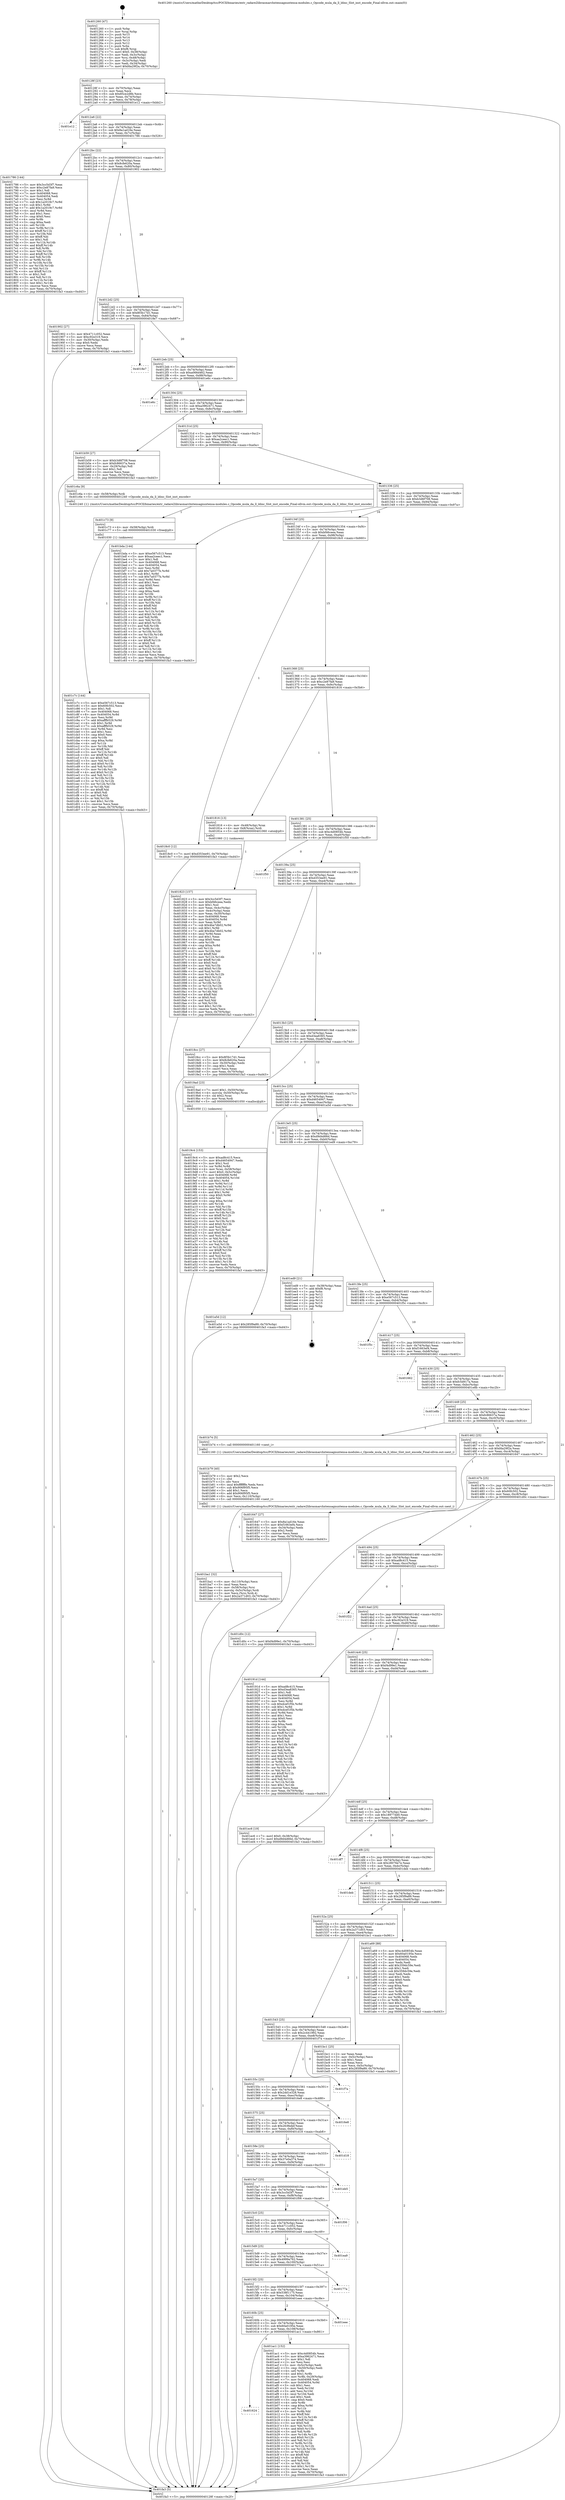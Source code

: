 digraph "0x401260" {
  label = "0x401260 (/mnt/c/Users/mathe/Desktop/tcc/POCII/binaries/extr_radare2librasmarchxtensagnuxtensa-modules.c_Opcode_mula_da_ll_ldinc_Slot_inst_encode_Final-ollvm.out::main(0))"
  labelloc = "t"
  node[shape=record]

  Entry [label="",width=0.3,height=0.3,shape=circle,fillcolor=black,style=filled]
  "0x40128f" [label="{
     0x40128f [23]\l
     | [instrs]\l
     &nbsp;&nbsp;0x40128f \<+3\>: mov -0x70(%rbp),%eax\l
     &nbsp;&nbsp;0x401292 \<+2\>: mov %eax,%ecx\l
     &nbsp;&nbsp;0x401294 \<+6\>: sub $0x85ce2d8b,%ecx\l
     &nbsp;&nbsp;0x40129a \<+3\>: mov %eax,-0x74(%rbp)\l
     &nbsp;&nbsp;0x40129d \<+3\>: mov %ecx,-0x78(%rbp)\l
     &nbsp;&nbsp;0x4012a0 \<+6\>: je 0000000000401e12 \<main+0xbb2\>\l
  }"]
  "0x401e12" [label="{
     0x401e12\l
  }", style=dashed]
  "0x4012a6" [label="{
     0x4012a6 [22]\l
     | [instrs]\l
     &nbsp;&nbsp;0x4012a6 \<+5\>: jmp 00000000004012ab \<main+0x4b\>\l
     &nbsp;&nbsp;0x4012ab \<+3\>: mov -0x74(%rbp),%eax\l
     &nbsp;&nbsp;0x4012ae \<+5\>: sub $0x8a1ad16e,%eax\l
     &nbsp;&nbsp;0x4012b3 \<+3\>: mov %eax,-0x7c(%rbp)\l
     &nbsp;&nbsp;0x4012b6 \<+6\>: je 0000000000401786 \<main+0x526\>\l
  }"]
  Exit [label="",width=0.3,height=0.3,shape=circle,fillcolor=black,style=filled,peripheries=2]
  "0x401786" [label="{
     0x401786 [144]\l
     | [instrs]\l
     &nbsp;&nbsp;0x401786 \<+5\>: mov $0x3cc5d3f7,%eax\l
     &nbsp;&nbsp;0x40178b \<+5\>: mov $0xc2e87fa9,%ecx\l
     &nbsp;&nbsp;0x401790 \<+2\>: mov $0x1,%dl\l
     &nbsp;&nbsp;0x401792 \<+7\>: mov 0x404068,%esi\l
     &nbsp;&nbsp;0x401799 \<+7\>: mov 0x404054,%edi\l
     &nbsp;&nbsp;0x4017a0 \<+3\>: mov %esi,%r8d\l
     &nbsp;&nbsp;0x4017a3 \<+7\>: sub $0x1a2019c7,%r8d\l
     &nbsp;&nbsp;0x4017aa \<+4\>: sub $0x1,%r8d\l
     &nbsp;&nbsp;0x4017ae \<+7\>: add $0x1a2019c7,%r8d\l
     &nbsp;&nbsp;0x4017b5 \<+4\>: imul %r8d,%esi\l
     &nbsp;&nbsp;0x4017b9 \<+3\>: and $0x1,%esi\l
     &nbsp;&nbsp;0x4017bc \<+3\>: cmp $0x0,%esi\l
     &nbsp;&nbsp;0x4017bf \<+4\>: sete %r9b\l
     &nbsp;&nbsp;0x4017c3 \<+3\>: cmp $0xa,%edi\l
     &nbsp;&nbsp;0x4017c6 \<+4\>: setl %r10b\l
     &nbsp;&nbsp;0x4017ca \<+3\>: mov %r9b,%r11b\l
     &nbsp;&nbsp;0x4017cd \<+4\>: xor $0xff,%r11b\l
     &nbsp;&nbsp;0x4017d1 \<+3\>: mov %r10b,%bl\l
     &nbsp;&nbsp;0x4017d4 \<+3\>: xor $0xff,%bl\l
     &nbsp;&nbsp;0x4017d7 \<+3\>: xor $0x1,%dl\l
     &nbsp;&nbsp;0x4017da \<+3\>: mov %r11b,%r14b\l
     &nbsp;&nbsp;0x4017dd \<+4\>: and $0xff,%r14b\l
     &nbsp;&nbsp;0x4017e1 \<+3\>: and %dl,%r9b\l
     &nbsp;&nbsp;0x4017e4 \<+3\>: mov %bl,%r15b\l
     &nbsp;&nbsp;0x4017e7 \<+4\>: and $0xff,%r15b\l
     &nbsp;&nbsp;0x4017eb \<+3\>: and %dl,%r10b\l
     &nbsp;&nbsp;0x4017ee \<+3\>: or %r9b,%r14b\l
     &nbsp;&nbsp;0x4017f1 \<+3\>: or %r10b,%r15b\l
     &nbsp;&nbsp;0x4017f4 \<+3\>: xor %r15b,%r14b\l
     &nbsp;&nbsp;0x4017f7 \<+3\>: or %bl,%r11b\l
     &nbsp;&nbsp;0x4017fa \<+4\>: xor $0xff,%r11b\l
     &nbsp;&nbsp;0x4017fe \<+3\>: or $0x1,%dl\l
     &nbsp;&nbsp;0x401801 \<+3\>: and %dl,%r11b\l
     &nbsp;&nbsp;0x401804 \<+3\>: or %r11b,%r14b\l
     &nbsp;&nbsp;0x401807 \<+4\>: test $0x1,%r14b\l
     &nbsp;&nbsp;0x40180b \<+3\>: cmovne %ecx,%eax\l
     &nbsp;&nbsp;0x40180e \<+3\>: mov %eax,-0x70(%rbp)\l
     &nbsp;&nbsp;0x401811 \<+5\>: jmp 0000000000401fa3 \<main+0xd43\>\l
  }"]
  "0x4012bc" [label="{
     0x4012bc [22]\l
     | [instrs]\l
     &nbsp;&nbsp;0x4012bc \<+5\>: jmp 00000000004012c1 \<main+0x61\>\l
     &nbsp;&nbsp;0x4012c1 \<+3\>: mov -0x74(%rbp),%eax\l
     &nbsp;&nbsp;0x4012c4 \<+5\>: sub $0x8cfe620a,%eax\l
     &nbsp;&nbsp;0x4012c9 \<+3\>: mov %eax,-0x80(%rbp)\l
     &nbsp;&nbsp;0x4012cc \<+6\>: je 0000000000401902 \<main+0x6a2\>\l
  }"]
  "0x401c7c" [label="{
     0x401c7c [144]\l
     | [instrs]\l
     &nbsp;&nbsp;0x401c7c \<+5\>: mov $0xe567c513,%eax\l
     &nbsp;&nbsp;0x401c81 \<+5\>: mov $0x60fc502,%ecx\l
     &nbsp;&nbsp;0x401c86 \<+2\>: mov $0x1,%dl\l
     &nbsp;&nbsp;0x401c88 \<+7\>: mov 0x404068,%esi\l
     &nbsp;&nbsp;0x401c8f \<+8\>: mov 0x404054,%r8d\l
     &nbsp;&nbsp;0x401c97 \<+3\>: mov %esi,%r9d\l
     &nbsp;&nbsp;0x401c9a \<+7\>: add $0xafffb529,%r9d\l
     &nbsp;&nbsp;0x401ca1 \<+4\>: sub $0x1,%r9d\l
     &nbsp;&nbsp;0x401ca5 \<+7\>: sub $0xafffb529,%r9d\l
     &nbsp;&nbsp;0x401cac \<+4\>: imul %r9d,%esi\l
     &nbsp;&nbsp;0x401cb0 \<+3\>: and $0x1,%esi\l
     &nbsp;&nbsp;0x401cb3 \<+3\>: cmp $0x0,%esi\l
     &nbsp;&nbsp;0x401cb6 \<+4\>: sete %r10b\l
     &nbsp;&nbsp;0x401cba \<+4\>: cmp $0xa,%r8d\l
     &nbsp;&nbsp;0x401cbe \<+4\>: setl %r11b\l
     &nbsp;&nbsp;0x401cc2 \<+3\>: mov %r10b,%bl\l
     &nbsp;&nbsp;0x401cc5 \<+3\>: xor $0xff,%bl\l
     &nbsp;&nbsp;0x401cc8 \<+3\>: mov %r11b,%r14b\l
     &nbsp;&nbsp;0x401ccb \<+4\>: xor $0xff,%r14b\l
     &nbsp;&nbsp;0x401ccf \<+3\>: xor $0x0,%dl\l
     &nbsp;&nbsp;0x401cd2 \<+3\>: mov %bl,%r15b\l
     &nbsp;&nbsp;0x401cd5 \<+4\>: and $0x0,%r15b\l
     &nbsp;&nbsp;0x401cd9 \<+3\>: and %dl,%r10b\l
     &nbsp;&nbsp;0x401cdc \<+3\>: mov %r14b,%r12b\l
     &nbsp;&nbsp;0x401cdf \<+4\>: and $0x0,%r12b\l
     &nbsp;&nbsp;0x401ce3 \<+3\>: and %dl,%r11b\l
     &nbsp;&nbsp;0x401ce6 \<+3\>: or %r10b,%r15b\l
     &nbsp;&nbsp;0x401ce9 \<+3\>: or %r11b,%r12b\l
     &nbsp;&nbsp;0x401cec \<+3\>: xor %r12b,%r15b\l
     &nbsp;&nbsp;0x401cef \<+3\>: or %r14b,%bl\l
     &nbsp;&nbsp;0x401cf2 \<+3\>: xor $0xff,%bl\l
     &nbsp;&nbsp;0x401cf5 \<+3\>: or $0x0,%dl\l
     &nbsp;&nbsp;0x401cf8 \<+2\>: and %dl,%bl\l
     &nbsp;&nbsp;0x401cfa \<+3\>: or %bl,%r15b\l
     &nbsp;&nbsp;0x401cfd \<+4\>: test $0x1,%r15b\l
     &nbsp;&nbsp;0x401d01 \<+3\>: cmovne %ecx,%eax\l
     &nbsp;&nbsp;0x401d04 \<+3\>: mov %eax,-0x70(%rbp)\l
     &nbsp;&nbsp;0x401d07 \<+5\>: jmp 0000000000401fa3 \<main+0xd43\>\l
  }"]
  "0x401902" [label="{
     0x401902 [27]\l
     | [instrs]\l
     &nbsp;&nbsp;0x401902 \<+5\>: mov $0x4711c052,%eax\l
     &nbsp;&nbsp;0x401907 \<+5\>: mov $0xc92e319,%ecx\l
     &nbsp;&nbsp;0x40190c \<+3\>: mov -0x30(%rbp),%edx\l
     &nbsp;&nbsp;0x40190f \<+3\>: cmp $0x0,%edx\l
     &nbsp;&nbsp;0x401912 \<+3\>: cmove %ecx,%eax\l
     &nbsp;&nbsp;0x401915 \<+3\>: mov %eax,-0x70(%rbp)\l
     &nbsp;&nbsp;0x401918 \<+5\>: jmp 0000000000401fa3 \<main+0xd43\>\l
  }"]
  "0x4012d2" [label="{
     0x4012d2 [25]\l
     | [instrs]\l
     &nbsp;&nbsp;0x4012d2 \<+5\>: jmp 00000000004012d7 \<main+0x77\>\l
     &nbsp;&nbsp;0x4012d7 \<+3\>: mov -0x74(%rbp),%eax\l
     &nbsp;&nbsp;0x4012da \<+5\>: sub $0x8f3b17d1,%eax\l
     &nbsp;&nbsp;0x4012df \<+6\>: mov %eax,-0x84(%rbp)\l
     &nbsp;&nbsp;0x4012e5 \<+6\>: je 00000000004018e7 \<main+0x687\>\l
  }"]
  "0x401c73" [label="{
     0x401c73 [9]\l
     | [instrs]\l
     &nbsp;&nbsp;0x401c73 \<+4\>: mov -0x58(%rbp),%rdi\l
     &nbsp;&nbsp;0x401c77 \<+5\>: call 0000000000401030 \<free@plt\>\l
     | [calls]\l
     &nbsp;&nbsp;0x401030 \{1\} (unknown)\l
  }"]
  "0x4018e7" [label="{
     0x4018e7\l
  }", style=dashed]
  "0x4012eb" [label="{
     0x4012eb [25]\l
     | [instrs]\l
     &nbsp;&nbsp;0x4012eb \<+5\>: jmp 00000000004012f0 \<main+0x90\>\l
     &nbsp;&nbsp;0x4012f0 \<+3\>: mov -0x74(%rbp),%eax\l
     &nbsp;&nbsp;0x4012f3 \<+5\>: sub $0xa066d462,%eax\l
     &nbsp;&nbsp;0x4012f8 \<+6\>: mov %eax,-0x88(%rbp)\l
     &nbsp;&nbsp;0x4012fe \<+6\>: je 0000000000401e6c \<main+0xc0c\>\l
  }"]
  "0x401ba1" [label="{
     0x401ba1 [32]\l
     | [instrs]\l
     &nbsp;&nbsp;0x401ba1 \<+6\>: mov -0x110(%rbp),%ecx\l
     &nbsp;&nbsp;0x401ba7 \<+3\>: imul %eax,%ecx\l
     &nbsp;&nbsp;0x401baa \<+4\>: mov -0x58(%rbp),%rsi\l
     &nbsp;&nbsp;0x401bae \<+4\>: movslq -0x5c(%rbp),%rdi\l
     &nbsp;&nbsp;0x401bb2 \<+3\>: mov %ecx,(%rsi,%rdi,4)\l
     &nbsp;&nbsp;0x401bb5 \<+7\>: movl $0x2a371d03,-0x70(%rbp)\l
     &nbsp;&nbsp;0x401bbc \<+5\>: jmp 0000000000401fa3 \<main+0xd43\>\l
  }"]
  "0x401e6c" [label="{
     0x401e6c\l
  }", style=dashed]
  "0x401304" [label="{
     0x401304 [25]\l
     | [instrs]\l
     &nbsp;&nbsp;0x401304 \<+5\>: jmp 0000000000401309 \<main+0xa9\>\l
     &nbsp;&nbsp;0x401309 \<+3\>: mov -0x74(%rbp),%eax\l
     &nbsp;&nbsp;0x40130c \<+5\>: sub $0xa3962471,%eax\l
     &nbsp;&nbsp;0x401311 \<+6\>: mov %eax,-0x8c(%rbp)\l
     &nbsp;&nbsp;0x401317 \<+6\>: je 0000000000401b59 \<main+0x8f9\>\l
  }"]
  "0x401b79" [label="{
     0x401b79 [40]\l
     | [instrs]\l
     &nbsp;&nbsp;0x401b79 \<+5\>: mov $0x2,%ecx\l
     &nbsp;&nbsp;0x401b7e \<+1\>: cltd\l
     &nbsp;&nbsp;0x401b7f \<+2\>: idiv %ecx\l
     &nbsp;&nbsp;0x401b81 \<+6\>: imul $0xfffffffe,%edx,%ecx\l
     &nbsp;&nbsp;0x401b87 \<+6\>: sub $0x906f95f5,%ecx\l
     &nbsp;&nbsp;0x401b8d \<+3\>: add $0x1,%ecx\l
     &nbsp;&nbsp;0x401b90 \<+6\>: add $0x906f95f5,%ecx\l
     &nbsp;&nbsp;0x401b96 \<+6\>: mov %ecx,-0x110(%rbp)\l
     &nbsp;&nbsp;0x401b9c \<+5\>: call 0000000000401160 \<next_i\>\l
     | [calls]\l
     &nbsp;&nbsp;0x401160 \{1\} (/mnt/c/Users/mathe/Desktop/tcc/POCII/binaries/extr_radare2librasmarchxtensagnuxtensa-modules.c_Opcode_mula_da_ll_ldinc_Slot_inst_encode_Final-ollvm.out::next_i)\l
  }"]
  "0x401b59" [label="{
     0x401b59 [27]\l
     | [instrs]\l
     &nbsp;&nbsp;0x401b59 \<+5\>: mov $0xb3d6f708,%eax\l
     &nbsp;&nbsp;0x401b5e \<+5\>: mov $0xfc86637a,%ecx\l
     &nbsp;&nbsp;0x401b63 \<+3\>: mov -0x29(%rbp),%dl\l
     &nbsp;&nbsp;0x401b66 \<+3\>: test $0x1,%dl\l
     &nbsp;&nbsp;0x401b69 \<+3\>: cmovne %ecx,%eax\l
     &nbsp;&nbsp;0x401b6c \<+3\>: mov %eax,-0x70(%rbp)\l
     &nbsp;&nbsp;0x401b6f \<+5\>: jmp 0000000000401fa3 \<main+0xd43\>\l
  }"]
  "0x40131d" [label="{
     0x40131d [25]\l
     | [instrs]\l
     &nbsp;&nbsp;0x40131d \<+5\>: jmp 0000000000401322 \<main+0xc2\>\l
     &nbsp;&nbsp;0x401322 \<+3\>: mov -0x74(%rbp),%eax\l
     &nbsp;&nbsp;0x401325 \<+5\>: sub $0xaa2ceec1,%eax\l
     &nbsp;&nbsp;0x40132a \<+6\>: mov %eax,-0x90(%rbp)\l
     &nbsp;&nbsp;0x401330 \<+6\>: je 0000000000401c6a \<main+0xa0a\>\l
  }"]
  "0x401624" [label="{
     0x401624\l
  }", style=dashed]
  "0x401c6a" [label="{
     0x401c6a [9]\l
     | [instrs]\l
     &nbsp;&nbsp;0x401c6a \<+4\>: mov -0x58(%rbp),%rdi\l
     &nbsp;&nbsp;0x401c6e \<+5\>: call 0000000000401240 \<Opcode_mula_da_ll_ldinc_Slot_inst_encode\>\l
     | [calls]\l
     &nbsp;&nbsp;0x401240 \{1\} (/mnt/c/Users/mathe/Desktop/tcc/POCII/binaries/extr_radare2librasmarchxtensagnuxtensa-modules.c_Opcode_mula_da_ll_ldinc_Slot_inst_encode_Final-ollvm.out::Opcode_mula_da_ll_ldinc_Slot_inst_encode)\l
  }"]
  "0x401336" [label="{
     0x401336 [25]\l
     | [instrs]\l
     &nbsp;&nbsp;0x401336 \<+5\>: jmp 000000000040133b \<main+0xdb\>\l
     &nbsp;&nbsp;0x40133b \<+3\>: mov -0x74(%rbp),%eax\l
     &nbsp;&nbsp;0x40133e \<+5\>: sub $0xb3d6f708,%eax\l
     &nbsp;&nbsp;0x401343 \<+6\>: mov %eax,-0x94(%rbp)\l
     &nbsp;&nbsp;0x401349 \<+6\>: je 0000000000401bda \<main+0x97a\>\l
  }"]
  "0x401ac1" [label="{
     0x401ac1 [152]\l
     | [instrs]\l
     &nbsp;&nbsp;0x401ac1 \<+5\>: mov $0xc4d0854b,%eax\l
     &nbsp;&nbsp;0x401ac6 \<+5\>: mov $0xa3962471,%ecx\l
     &nbsp;&nbsp;0x401acb \<+2\>: mov $0x1,%dl\l
     &nbsp;&nbsp;0x401acd \<+2\>: xor %esi,%esi\l
     &nbsp;&nbsp;0x401acf \<+3\>: mov -0x5c(%rbp),%edi\l
     &nbsp;&nbsp;0x401ad2 \<+3\>: cmp -0x50(%rbp),%edi\l
     &nbsp;&nbsp;0x401ad5 \<+4\>: setl %r8b\l
     &nbsp;&nbsp;0x401ad9 \<+4\>: and $0x1,%r8b\l
     &nbsp;&nbsp;0x401add \<+4\>: mov %r8b,-0x29(%rbp)\l
     &nbsp;&nbsp;0x401ae1 \<+7\>: mov 0x404068,%edi\l
     &nbsp;&nbsp;0x401ae8 \<+8\>: mov 0x404054,%r9d\l
     &nbsp;&nbsp;0x401af0 \<+3\>: sub $0x1,%esi\l
     &nbsp;&nbsp;0x401af3 \<+3\>: mov %edi,%r10d\l
     &nbsp;&nbsp;0x401af6 \<+3\>: add %esi,%r10d\l
     &nbsp;&nbsp;0x401af9 \<+4\>: imul %r10d,%edi\l
     &nbsp;&nbsp;0x401afd \<+3\>: and $0x1,%edi\l
     &nbsp;&nbsp;0x401b00 \<+3\>: cmp $0x0,%edi\l
     &nbsp;&nbsp;0x401b03 \<+4\>: sete %r8b\l
     &nbsp;&nbsp;0x401b07 \<+4\>: cmp $0xa,%r9d\l
     &nbsp;&nbsp;0x401b0b \<+4\>: setl %r11b\l
     &nbsp;&nbsp;0x401b0f \<+3\>: mov %r8b,%bl\l
     &nbsp;&nbsp;0x401b12 \<+3\>: xor $0xff,%bl\l
     &nbsp;&nbsp;0x401b15 \<+3\>: mov %r11b,%r14b\l
     &nbsp;&nbsp;0x401b18 \<+4\>: xor $0xff,%r14b\l
     &nbsp;&nbsp;0x401b1c \<+3\>: xor $0x0,%dl\l
     &nbsp;&nbsp;0x401b1f \<+3\>: mov %bl,%r15b\l
     &nbsp;&nbsp;0x401b22 \<+4\>: and $0x0,%r15b\l
     &nbsp;&nbsp;0x401b26 \<+3\>: and %dl,%r8b\l
     &nbsp;&nbsp;0x401b29 \<+3\>: mov %r14b,%r12b\l
     &nbsp;&nbsp;0x401b2c \<+4\>: and $0x0,%r12b\l
     &nbsp;&nbsp;0x401b30 \<+3\>: and %dl,%r11b\l
     &nbsp;&nbsp;0x401b33 \<+3\>: or %r8b,%r15b\l
     &nbsp;&nbsp;0x401b36 \<+3\>: or %r11b,%r12b\l
     &nbsp;&nbsp;0x401b39 \<+3\>: xor %r12b,%r15b\l
     &nbsp;&nbsp;0x401b3c \<+3\>: or %r14b,%bl\l
     &nbsp;&nbsp;0x401b3f \<+3\>: xor $0xff,%bl\l
     &nbsp;&nbsp;0x401b42 \<+3\>: or $0x0,%dl\l
     &nbsp;&nbsp;0x401b45 \<+2\>: and %dl,%bl\l
     &nbsp;&nbsp;0x401b47 \<+3\>: or %bl,%r15b\l
     &nbsp;&nbsp;0x401b4a \<+4\>: test $0x1,%r15b\l
     &nbsp;&nbsp;0x401b4e \<+3\>: cmovne %ecx,%eax\l
     &nbsp;&nbsp;0x401b51 \<+3\>: mov %eax,-0x70(%rbp)\l
     &nbsp;&nbsp;0x401b54 \<+5\>: jmp 0000000000401fa3 \<main+0xd43\>\l
  }"]
  "0x401bda" [label="{
     0x401bda [144]\l
     | [instrs]\l
     &nbsp;&nbsp;0x401bda \<+5\>: mov $0xe567c513,%eax\l
     &nbsp;&nbsp;0x401bdf \<+5\>: mov $0xaa2ceec1,%ecx\l
     &nbsp;&nbsp;0x401be4 \<+2\>: mov $0x1,%dl\l
     &nbsp;&nbsp;0x401be6 \<+7\>: mov 0x404068,%esi\l
     &nbsp;&nbsp;0x401bed \<+7\>: mov 0x404054,%edi\l
     &nbsp;&nbsp;0x401bf4 \<+3\>: mov %esi,%r8d\l
     &nbsp;&nbsp;0x401bf7 \<+7\>: add $0x7a0377b,%r8d\l
     &nbsp;&nbsp;0x401bfe \<+4\>: sub $0x1,%r8d\l
     &nbsp;&nbsp;0x401c02 \<+7\>: sub $0x7a0377b,%r8d\l
     &nbsp;&nbsp;0x401c09 \<+4\>: imul %r8d,%esi\l
     &nbsp;&nbsp;0x401c0d \<+3\>: and $0x1,%esi\l
     &nbsp;&nbsp;0x401c10 \<+3\>: cmp $0x0,%esi\l
     &nbsp;&nbsp;0x401c13 \<+4\>: sete %r9b\l
     &nbsp;&nbsp;0x401c17 \<+3\>: cmp $0xa,%edi\l
     &nbsp;&nbsp;0x401c1a \<+4\>: setl %r10b\l
     &nbsp;&nbsp;0x401c1e \<+3\>: mov %r9b,%r11b\l
     &nbsp;&nbsp;0x401c21 \<+4\>: xor $0xff,%r11b\l
     &nbsp;&nbsp;0x401c25 \<+3\>: mov %r10b,%bl\l
     &nbsp;&nbsp;0x401c28 \<+3\>: xor $0xff,%bl\l
     &nbsp;&nbsp;0x401c2b \<+3\>: xor $0x0,%dl\l
     &nbsp;&nbsp;0x401c2e \<+3\>: mov %r11b,%r14b\l
     &nbsp;&nbsp;0x401c31 \<+4\>: and $0x0,%r14b\l
     &nbsp;&nbsp;0x401c35 \<+3\>: and %dl,%r9b\l
     &nbsp;&nbsp;0x401c38 \<+3\>: mov %bl,%r15b\l
     &nbsp;&nbsp;0x401c3b \<+4\>: and $0x0,%r15b\l
     &nbsp;&nbsp;0x401c3f \<+3\>: and %dl,%r10b\l
     &nbsp;&nbsp;0x401c42 \<+3\>: or %r9b,%r14b\l
     &nbsp;&nbsp;0x401c45 \<+3\>: or %r10b,%r15b\l
     &nbsp;&nbsp;0x401c48 \<+3\>: xor %r15b,%r14b\l
     &nbsp;&nbsp;0x401c4b \<+3\>: or %bl,%r11b\l
     &nbsp;&nbsp;0x401c4e \<+4\>: xor $0xff,%r11b\l
     &nbsp;&nbsp;0x401c52 \<+3\>: or $0x0,%dl\l
     &nbsp;&nbsp;0x401c55 \<+3\>: and %dl,%r11b\l
     &nbsp;&nbsp;0x401c58 \<+3\>: or %r11b,%r14b\l
     &nbsp;&nbsp;0x401c5b \<+4\>: test $0x1,%r14b\l
     &nbsp;&nbsp;0x401c5f \<+3\>: cmovne %ecx,%eax\l
     &nbsp;&nbsp;0x401c62 \<+3\>: mov %eax,-0x70(%rbp)\l
     &nbsp;&nbsp;0x401c65 \<+5\>: jmp 0000000000401fa3 \<main+0xd43\>\l
  }"]
  "0x40134f" [label="{
     0x40134f [25]\l
     | [instrs]\l
     &nbsp;&nbsp;0x40134f \<+5\>: jmp 0000000000401354 \<main+0xf4\>\l
     &nbsp;&nbsp;0x401354 \<+3\>: mov -0x74(%rbp),%eax\l
     &nbsp;&nbsp;0x401357 \<+5\>: sub $0xbf46ceea,%eax\l
     &nbsp;&nbsp;0x40135c \<+6\>: mov %eax,-0x98(%rbp)\l
     &nbsp;&nbsp;0x401362 \<+6\>: je 00000000004018c0 \<main+0x660\>\l
  }"]
  "0x40160b" [label="{
     0x40160b [25]\l
     | [instrs]\l
     &nbsp;&nbsp;0x40160b \<+5\>: jmp 0000000000401610 \<main+0x3b0\>\l
     &nbsp;&nbsp;0x401610 \<+3\>: mov -0x74(%rbp),%eax\l
     &nbsp;&nbsp;0x401613 \<+5\>: sub $0x60a0195e,%eax\l
     &nbsp;&nbsp;0x401618 \<+6\>: mov %eax,-0x108(%rbp)\l
     &nbsp;&nbsp;0x40161e \<+6\>: je 0000000000401ac1 \<main+0x861\>\l
  }"]
  "0x4018c0" [label="{
     0x4018c0 [12]\l
     | [instrs]\l
     &nbsp;&nbsp;0x4018c0 \<+7\>: movl $0xd353ee91,-0x70(%rbp)\l
     &nbsp;&nbsp;0x4018c7 \<+5\>: jmp 0000000000401fa3 \<main+0xd43\>\l
  }"]
  "0x401368" [label="{
     0x401368 [25]\l
     | [instrs]\l
     &nbsp;&nbsp;0x401368 \<+5\>: jmp 000000000040136d \<main+0x10d\>\l
     &nbsp;&nbsp;0x40136d \<+3\>: mov -0x74(%rbp),%eax\l
     &nbsp;&nbsp;0x401370 \<+5\>: sub $0xc2e87fa9,%eax\l
     &nbsp;&nbsp;0x401375 \<+6\>: mov %eax,-0x9c(%rbp)\l
     &nbsp;&nbsp;0x40137b \<+6\>: je 0000000000401816 \<main+0x5b6\>\l
  }"]
  "0x401eee" [label="{
     0x401eee\l
  }", style=dashed]
  "0x401816" [label="{
     0x401816 [13]\l
     | [instrs]\l
     &nbsp;&nbsp;0x401816 \<+4\>: mov -0x48(%rbp),%rax\l
     &nbsp;&nbsp;0x40181a \<+4\>: mov 0x8(%rax),%rdi\l
     &nbsp;&nbsp;0x40181e \<+5\>: call 0000000000401060 \<atoi@plt\>\l
     | [calls]\l
     &nbsp;&nbsp;0x401060 \{1\} (unknown)\l
  }"]
  "0x401381" [label="{
     0x401381 [25]\l
     | [instrs]\l
     &nbsp;&nbsp;0x401381 \<+5\>: jmp 0000000000401386 \<main+0x126\>\l
     &nbsp;&nbsp;0x401386 \<+3\>: mov -0x74(%rbp),%eax\l
     &nbsp;&nbsp;0x401389 \<+5\>: sub $0xc4d0854b,%eax\l
     &nbsp;&nbsp;0x40138e \<+6\>: mov %eax,-0xa0(%rbp)\l
     &nbsp;&nbsp;0x401394 \<+6\>: je 0000000000401f50 \<main+0xcf0\>\l
  }"]
  "0x4015f2" [label="{
     0x4015f2 [25]\l
     | [instrs]\l
     &nbsp;&nbsp;0x4015f2 \<+5\>: jmp 00000000004015f7 \<main+0x397\>\l
     &nbsp;&nbsp;0x4015f7 \<+3\>: mov -0x74(%rbp),%eax\l
     &nbsp;&nbsp;0x4015fa \<+5\>: sub $0x538f1175,%eax\l
     &nbsp;&nbsp;0x4015ff \<+6\>: mov %eax,-0x104(%rbp)\l
     &nbsp;&nbsp;0x401605 \<+6\>: je 0000000000401eee \<main+0xc8e\>\l
  }"]
  "0x401f50" [label="{
     0x401f50\l
  }", style=dashed]
  "0x40139a" [label="{
     0x40139a [25]\l
     | [instrs]\l
     &nbsp;&nbsp;0x40139a \<+5\>: jmp 000000000040139f \<main+0x13f\>\l
     &nbsp;&nbsp;0x40139f \<+3\>: mov -0x74(%rbp),%eax\l
     &nbsp;&nbsp;0x4013a2 \<+5\>: sub $0xd353ee91,%eax\l
     &nbsp;&nbsp;0x4013a7 \<+6\>: mov %eax,-0xa4(%rbp)\l
     &nbsp;&nbsp;0x4013ad \<+6\>: je 00000000004018cc \<main+0x66c\>\l
  }"]
  "0x40177a" [label="{
     0x40177a\l
  }", style=dashed]
  "0x4018cc" [label="{
     0x4018cc [27]\l
     | [instrs]\l
     &nbsp;&nbsp;0x4018cc \<+5\>: mov $0x8f3b17d1,%eax\l
     &nbsp;&nbsp;0x4018d1 \<+5\>: mov $0x8cfe620a,%ecx\l
     &nbsp;&nbsp;0x4018d6 \<+3\>: mov -0x30(%rbp),%edx\l
     &nbsp;&nbsp;0x4018d9 \<+3\>: cmp $0x1,%edx\l
     &nbsp;&nbsp;0x4018dc \<+3\>: cmovl %ecx,%eax\l
     &nbsp;&nbsp;0x4018df \<+3\>: mov %eax,-0x70(%rbp)\l
     &nbsp;&nbsp;0x4018e2 \<+5\>: jmp 0000000000401fa3 \<main+0xd43\>\l
  }"]
  "0x4013b3" [label="{
     0x4013b3 [25]\l
     | [instrs]\l
     &nbsp;&nbsp;0x4013b3 \<+5\>: jmp 00000000004013b8 \<main+0x158\>\l
     &nbsp;&nbsp;0x4013b8 \<+3\>: mov -0x74(%rbp),%eax\l
     &nbsp;&nbsp;0x4013bb \<+5\>: sub $0xd3ea8365,%eax\l
     &nbsp;&nbsp;0x4013c0 \<+6\>: mov %eax,-0xa8(%rbp)\l
     &nbsp;&nbsp;0x4013c6 \<+6\>: je 00000000004019ad \<main+0x74d\>\l
  }"]
  "0x4015d9" [label="{
     0x4015d9 [25]\l
     | [instrs]\l
     &nbsp;&nbsp;0x4015d9 \<+5\>: jmp 00000000004015de \<main+0x37e\>\l
     &nbsp;&nbsp;0x4015de \<+3\>: mov -0x74(%rbp),%eax\l
     &nbsp;&nbsp;0x4015e1 \<+5\>: sub $0x4999a762,%eax\l
     &nbsp;&nbsp;0x4015e6 \<+6\>: mov %eax,-0x100(%rbp)\l
     &nbsp;&nbsp;0x4015ec \<+6\>: je 000000000040177a \<main+0x51a\>\l
  }"]
  "0x4019ad" [label="{
     0x4019ad [23]\l
     | [instrs]\l
     &nbsp;&nbsp;0x4019ad \<+7\>: movl $0x1,-0x50(%rbp)\l
     &nbsp;&nbsp;0x4019b4 \<+4\>: movslq -0x50(%rbp),%rax\l
     &nbsp;&nbsp;0x4019b8 \<+4\>: shl $0x2,%rax\l
     &nbsp;&nbsp;0x4019bc \<+3\>: mov %rax,%rdi\l
     &nbsp;&nbsp;0x4019bf \<+5\>: call 0000000000401050 \<malloc@plt\>\l
     | [calls]\l
     &nbsp;&nbsp;0x401050 \{1\} (unknown)\l
  }"]
  "0x4013cc" [label="{
     0x4013cc [25]\l
     | [instrs]\l
     &nbsp;&nbsp;0x4013cc \<+5\>: jmp 00000000004013d1 \<main+0x171\>\l
     &nbsp;&nbsp;0x4013d1 \<+3\>: mov -0x74(%rbp),%eax\l
     &nbsp;&nbsp;0x4013d4 \<+5\>: sub $0xd4654947,%eax\l
     &nbsp;&nbsp;0x4013d9 \<+6\>: mov %eax,-0xac(%rbp)\l
     &nbsp;&nbsp;0x4013df \<+6\>: je 0000000000401a5d \<main+0x7fd\>\l
  }"]
  "0x401ea9" [label="{
     0x401ea9\l
  }", style=dashed]
  "0x401a5d" [label="{
     0x401a5d [12]\l
     | [instrs]\l
     &nbsp;&nbsp;0x401a5d \<+7\>: movl $0x285f9a89,-0x70(%rbp)\l
     &nbsp;&nbsp;0x401a64 \<+5\>: jmp 0000000000401fa3 \<main+0xd43\>\l
  }"]
  "0x4013e5" [label="{
     0x4013e5 [25]\l
     | [instrs]\l
     &nbsp;&nbsp;0x4013e5 \<+5\>: jmp 00000000004013ea \<main+0x18a\>\l
     &nbsp;&nbsp;0x4013ea \<+3\>: mov -0x74(%rbp),%eax\l
     &nbsp;&nbsp;0x4013ed \<+5\>: sub $0xd9d4d66d,%eax\l
     &nbsp;&nbsp;0x4013f2 \<+6\>: mov %eax,-0xb0(%rbp)\l
     &nbsp;&nbsp;0x4013f8 \<+6\>: je 0000000000401ed9 \<main+0xc79\>\l
  }"]
  "0x4015c0" [label="{
     0x4015c0 [25]\l
     | [instrs]\l
     &nbsp;&nbsp;0x4015c0 \<+5\>: jmp 00000000004015c5 \<main+0x365\>\l
     &nbsp;&nbsp;0x4015c5 \<+3\>: mov -0x74(%rbp),%eax\l
     &nbsp;&nbsp;0x4015c8 \<+5\>: sub $0x4711c052,%eax\l
     &nbsp;&nbsp;0x4015cd \<+6\>: mov %eax,-0xfc(%rbp)\l
     &nbsp;&nbsp;0x4015d3 \<+6\>: je 0000000000401ea9 \<main+0xc49\>\l
  }"]
  "0x401ed9" [label="{
     0x401ed9 [21]\l
     | [instrs]\l
     &nbsp;&nbsp;0x401ed9 \<+3\>: mov -0x38(%rbp),%eax\l
     &nbsp;&nbsp;0x401edc \<+7\>: add $0xf8,%rsp\l
     &nbsp;&nbsp;0x401ee3 \<+1\>: pop %rbx\l
     &nbsp;&nbsp;0x401ee4 \<+2\>: pop %r12\l
     &nbsp;&nbsp;0x401ee6 \<+2\>: pop %r13\l
     &nbsp;&nbsp;0x401ee8 \<+2\>: pop %r14\l
     &nbsp;&nbsp;0x401eea \<+2\>: pop %r15\l
     &nbsp;&nbsp;0x401eec \<+1\>: pop %rbp\l
     &nbsp;&nbsp;0x401eed \<+1\>: ret\l
  }"]
  "0x4013fe" [label="{
     0x4013fe [25]\l
     | [instrs]\l
     &nbsp;&nbsp;0x4013fe \<+5\>: jmp 0000000000401403 \<main+0x1a3\>\l
     &nbsp;&nbsp;0x401403 \<+3\>: mov -0x74(%rbp),%eax\l
     &nbsp;&nbsp;0x401406 \<+5\>: sub $0xe567c513,%eax\l
     &nbsp;&nbsp;0x40140b \<+6\>: mov %eax,-0xb4(%rbp)\l
     &nbsp;&nbsp;0x401411 \<+6\>: je 0000000000401f5c \<main+0xcfc\>\l
  }"]
  "0x401f06" [label="{
     0x401f06\l
  }", style=dashed]
  "0x401f5c" [label="{
     0x401f5c\l
  }", style=dashed]
  "0x401417" [label="{
     0x401417 [25]\l
     | [instrs]\l
     &nbsp;&nbsp;0x401417 \<+5\>: jmp 000000000040141c \<main+0x1bc\>\l
     &nbsp;&nbsp;0x40141c \<+3\>: mov -0x74(%rbp),%eax\l
     &nbsp;&nbsp;0x40141f \<+5\>: sub $0xf1663ef4,%eax\l
     &nbsp;&nbsp;0x401424 \<+6\>: mov %eax,-0xb8(%rbp)\l
     &nbsp;&nbsp;0x40142a \<+6\>: je 0000000000401662 \<main+0x402\>\l
  }"]
  "0x4015a7" [label="{
     0x4015a7 [25]\l
     | [instrs]\l
     &nbsp;&nbsp;0x4015a7 \<+5\>: jmp 00000000004015ac \<main+0x34c\>\l
     &nbsp;&nbsp;0x4015ac \<+3\>: mov -0x74(%rbp),%eax\l
     &nbsp;&nbsp;0x4015af \<+5\>: sub $0x3cc5d3f7,%eax\l
     &nbsp;&nbsp;0x4015b4 \<+6\>: mov %eax,-0xf8(%rbp)\l
     &nbsp;&nbsp;0x4015ba \<+6\>: je 0000000000401f06 \<main+0xca6\>\l
  }"]
  "0x401662" [label="{
     0x401662\l
  }", style=dashed]
  "0x401430" [label="{
     0x401430 [25]\l
     | [instrs]\l
     &nbsp;&nbsp;0x401430 \<+5\>: jmp 0000000000401435 \<main+0x1d5\>\l
     &nbsp;&nbsp;0x401435 \<+3\>: mov -0x74(%rbp),%eax\l
     &nbsp;&nbsp;0x401438 \<+5\>: sub $0xfc5d917a,%eax\l
     &nbsp;&nbsp;0x40143d \<+6\>: mov %eax,-0xbc(%rbp)\l
     &nbsp;&nbsp;0x401443 \<+6\>: je 0000000000401e8b \<main+0xc2b\>\l
  }"]
  "0x401eb5" [label="{
     0x401eb5\l
  }", style=dashed]
  "0x401e8b" [label="{
     0x401e8b\l
  }", style=dashed]
  "0x401449" [label="{
     0x401449 [25]\l
     | [instrs]\l
     &nbsp;&nbsp;0x401449 \<+5\>: jmp 000000000040144e \<main+0x1ee\>\l
     &nbsp;&nbsp;0x40144e \<+3\>: mov -0x74(%rbp),%eax\l
     &nbsp;&nbsp;0x401451 \<+5\>: sub $0xfc86637a,%eax\l
     &nbsp;&nbsp;0x401456 \<+6\>: mov %eax,-0xc0(%rbp)\l
     &nbsp;&nbsp;0x40145c \<+6\>: je 0000000000401b74 \<main+0x914\>\l
  }"]
  "0x40158e" [label="{
     0x40158e [25]\l
     | [instrs]\l
     &nbsp;&nbsp;0x40158e \<+5\>: jmp 0000000000401593 \<main+0x333\>\l
     &nbsp;&nbsp;0x401593 \<+3\>: mov -0x74(%rbp),%eax\l
     &nbsp;&nbsp;0x401596 \<+5\>: sub $0x37e0a374,%eax\l
     &nbsp;&nbsp;0x40159b \<+6\>: mov %eax,-0xf4(%rbp)\l
     &nbsp;&nbsp;0x4015a1 \<+6\>: je 0000000000401eb5 \<main+0xc55\>\l
  }"]
  "0x401b74" [label="{
     0x401b74 [5]\l
     | [instrs]\l
     &nbsp;&nbsp;0x401b74 \<+5\>: call 0000000000401160 \<next_i\>\l
     | [calls]\l
     &nbsp;&nbsp;0x401160 \{1\} (/mnt/c/Users/mathe/Desktop/tcc/POCII/binaries/extr_radare2librasmarchxtensagnuxtensa-modules.c_Opcode_mula_da_ll_ldinc_Slot_inst_encode_Final-ollvm.out::next_i)\l
  }"]
  "0x401462" [label="{
     0x401462 [25]\l
     | [instrs]\l
     &nbsp;&nbsp;0x401462 \<+5\>: jmp 0000000000401467 \<main+0x207\>\l
     &nbsp;&nbsp;0x401467 \<+3\>: mov -0x74(%rbp),%eax\l
     &nbsp;&nbsp;0x40146a \<+5\>: sub $0xfda29f2a,%eax\l
     &nbsp;&nbsp;0x40146f \<+6\>: mov %eax,-0xc4(%rbp)\l
     &nbsp;&nbsp;0x401475 \<+6\>: je 0000000000401647 \<main+0x3e7\>\l
  }"]
  "0x401d18" [label="{
     0x401d18\l
  }", style=dashed]
  "0x401647" [label="{
     0x401647 [27]\l
     | [instrs]\l
     &nbsp;&nbsp;0x401647 \<+5\>: mov $0x8a1ad16e,%eax\l
     &nbsp;&nbsp;0x40164c \<+5\>: mov $0xf1663ef4,%ecx\l
     &nbsp;&nbsp;0x401651 \<+3\>: mov -0x34(%rbp),%edx\l
     &nbsp;&nbsp;0x401654 \<+3\>: cmp $0x2,%edx\l
     &nbsp;&nbsp;0x401657 \<+3\>: cmovne %ecx,%eax\l
     &nbsp;&nbsp;0x40165a \<+3\>: mov %eax,-0x70(%rbp)\l
     &nbsp;&nbsp;0x40165d \<+5\>: jmp 0000000000401fa3 \<main+0xd43\>\l
  }"]
  "0x40147b" [label="{
     0x40147b [25]\l
     | [instrs]\l
     &nbsp;&nbsp;0x40147b \<+5\>: jmp 0000000000401480 \<main+0x220\>\l
     &nbsp;&nbsp;0x401480 \<+3\>: mov -0x74(%rbp),%eax\l
     &nbsp;&nbsp;0x401483 \<+5\>: sub $0x60fc502,%eax\l
     &nbsp;&nbsp;0x401488 \<+6\>: mov %eax,-0xc8(%rbp)\l
     &nbsp;&nbsp;0x40148e \<+6\>: je 0000000000401d0c \<main+0xaac\>\l
  }"]
  "0x401fa3" [label="{
     0x401fa3 [5]\l
     | [instrs]\l
     &nbsp;&nbsp;0x401fa3 \<+5\>: jmp 000000000040128f \<main+0x2f\>\l
  }"]
  "0x401260" [label="{
     0x401260 [47]\l
     | [instrs]\l
     &nbsp;&nbsp;0x401260 \<+1\>: push %rbp\l
     &nbsp;&nbsp;0x401261 \<+3\>: mov %rsp,%rbp\l
     &nbsp;&nbsp;0x401264 \<+2\>: push %r15\l
     &nbsp;&nbsp;0x401266 \<+2\>: push %r14\l
     &nbsp;&nbsp;0x401268 \<+2\>: push %r13\l
     &nbsp;&nbsp;0x40126a \<+2\>: push %r12\l
     &nbsp;&nbsp;0x40126c \<+1\>: push %rbx\l
     &nbsp;&nbsp;0x40126d \<+7\>: sub $0xf8,%rsp\l
     &nbsp;&nbsp;0x401274 \<+7\>: movl $0x0,-0x38(%rbp)\l
     &nbsp;&nbsp;0x40127b \<+3\>: mov %edi,-0x3c(%rbp)\l
     &nbsp;&nbsp;0x40127e \<+4\>: mov %rsi,-0x48(%rbp)\l
     &nbsp;&nbsp;0x401282 \<+3\>: mov -0x3c(%rbp),%edi\l
     &nbsp;&nbsp;0x401285 \<+3\>: mov %edi,-0x34(%rbp)\l
     &nbsp;&nbsp;0x401288 \<+7\>: movl $0xfda29f2a,-0x70(%rbp)\l
  }"]
  "0x401823" [label="{
     0x401823 [157]\l
     | [instrs]\l
     &nbsp;&nbsp;0x401823 \<+5\>: mov $0x3cc5d3f7,%ecx\l
     &nbsp;&nbsp;0x401828 \<+5\>: mov $0xbf46ceea,%edx\l
     &nbsp;&nbsp;0x40182d \<+3\>: mov $0x1,%sil\l
     &nbsp;&nbsp;0x401830 \<+3\>: mov %eax,-0x4c(%rbp)\l
     &nbsp;&nbsp;0x401833 \<+3\>: mov -0x4c(%rbp),%eax\l
     &nbsp;&nbsp;0x401836 \<+3\>: mov %eax,-0x30(%rbp)\l
     &nbsp;&nbsp;0x401839 \<+7\>: mov 0x404068,%eax\l
     &nbsp;&nbsp;0x401840 \<+8\>: mov 0x404054,%r8d\l
     &nbsp;&nbsp;0x401848 \<+3\>: mov %eax,%r9d\l
     &nbsp;&nbsp;0x40184b \<+7\>: sub $0x4ba7db02,%r9d\l
     &nbsp;&nbsp;0x401852 \<+4\>: sub $0x1,%r9d\l
     &nbsp;&nbsp;0x401856 \<+7\>: add $0x4ba7db02,%r9d\l
     &nbsp;&nbsp;0x40185d \<+4\>: imul %r9d,%eax\l
     &nbsp;&nbsp;0x401861 \<+3\>: and $0x1,%eax\l
     &nbsp;&nbsp;0x401864 \<+3\>: cmp $0x0,%eax\l
     &nbsp;&nbsp;0x401867 \<+4\>: sete %r10b\l
     &nbsp;&nbsp;0x40186b \<+4\>: cmp $0xa,%r8d\l
     &nbsp;&nbsp;0x40186f \<+4\>: setl %r11b\l
     &nbsp;&nbsp;0x401873 \<+3\>: mov %r10b,%bl\l
     &nbsp;&nbsp;0x401876 \<+3\>: xor $0xff,%bl\l
     &nbsp;&nbsp;0x401879 \<+3\>: mov %r11b,%r14b\l
     &nbsp;&nbsp;0x40187c \<+4\>: xor $0xff,%r14b\l
     &nbsp;&nbsp;0x401880 \<+4\>: xor $0x0,%sil\l
     &nbsp;&nbsp;0x401884 \<+3\>: mov %bl,%r15b\l
     &nbsp;&nbsp;0x401887 \<+4\>: and $0x0,%r15b\l
     &nbsp;&nbsp;0x40188b \<+3\>: and %sil,%r10b\l
     &nbsp;&nbsp;0x40188e \<+3\>: mov %r14b,%r12b\l
     &nbsp;&nbsp;0x401891 \<+4\>: and $0x0,%r12b\l
     &nbsp;&nbsp;0x401895 \<+3\>: and %sil,%r11b\l
     &nbsp;&nbsp;0x401898 \<+3\>: or %r10b,%r15b\l
     &nbsp;&nbsp;0x40189b \<+3\>: or %r11b,%r12b\l
     &nbsp;&nbsp;0x40189e \<+3\>: xor %r12b,%r15b\l
     &nbsp;&nbsp;0x4018a1 \<+3\>: or %r14b,%bl\l
     &nbsp;&nbsp;0x4018a4 \<+3\>: xor $0xff,%bl\l
     &nbsp;&nbsp;0x4018a7 \<+4\>: or $0x0,%sil\l
     &nbsp;&nbsp;0x4018ab \<+3\>: and %sil,%bl\l
     &nbsp;&nbsp;0x4018ae \<+3\>: or %bl,%r15b\l
     &nbsp;&nbsp;0x4018b1 \<+4\>: test $0x1,%r15b\l
     &nbsp;&nbsp;0x4018b5 \<+3\>: cmovne %edx,%ecx\l
     &nbsp;&nbsp;0x4018b8 \<+3\>: mov %ecx,-0x70(%rbp)\l
     &nbsp;&nbsp;0x4018bb \<+5\>: jmp 0000000000401fa3 \<main+0xd43\>\l
  }"]
  "0x401575" [label="{
     0x401575 [25]\l
     | [instrs]\l
     &nbsp;&nbsp;0x401575 \<+5\>: jmp 000000000040157a \<main+0x31a\>\l
     &nbsp;&nbsp;0x40157a \<+3\>: mov -0x74(%rbp),%eax\l
     &nbsp;&nbsp;0x40157d \<+5\>: sub $0x2fc9bdef,%eax\l
     &nbsp;&nbsp;0x401582 \<+6\>: mov %eax,-0xf0(%rbp)\l
     &nbsp;&nbsp;0x401588 \<+6\>: je 0000000000401d18 \<main+0xab8\>\l
  }"]
  "0x401d0c" [label="{
     0x401d0c [12]\l
     | [instrs]\l
     &nbsp;&nbsp;0x401d0c \<+7\>: movl $0xf4d99e1,-0x70(%rbp)\l
     &nbsp;&nbsp;0x401d13 \<+5\>: jmp 0000000000401fa3 \<main+0xd43\>\l
  }"]
  "0x401494" [label="{
     0x401494 [25]\l
     | [instrs]\l
     &nbsp;&nbsp;0x401494 \<+5\>: jmp 0000000000401499 \<main+0x239\>\l
     &nbsp;&nbsp;0x401499 \<+3\>: mov -0x74(%rbp),%eax\l
     &nbsp;&nbsp;0x40149c \<+5\>: sub $0xad8c415,%eax\l
     &nbsp;&nbsp;0x4014a1 \<+6\>: mov %eax,-0xcc(%rbp)\l
     &nbsp;&nbsp;0x4014a7 \<+6\>: je 0000000000401f22 \<main+0xcc2\>\l
  }"]
  "0x4016e8" [label="{
     0x4016e8\l
  }", style=dashed]
  "0x401f22" [label="{
     0x401f22\l
  }", style=dashed]
  "0x4014ad" [label="{
     0x4014ad [25]\l
     | [instrs]\l
     &nbsp;&nbsp;0x4014ad \<+5\>: jmp 00000000004014b2 \<main+0x252\>\l
     &nbsp;&nbsp;0x4014b2 \<+3\>: mov -0x74(%rbp),%eax\l
     &nbsp;&nbsp;0x4014b5 \<+5\>: sub $0xc92e319,%eax\l
     &nbsp;&nbsp;0x4014ba \<+6\>: mov %eax,-0xd0(%rbp)\l
     &nbsp;&nbsp;0x4014c0 \<+6\>: je 000000000040191d \<main+0x6bd\>\l
  }"]
  "0x40155c" [label="{
     0x40155c [25]\l
     | [instrs]\l
     &nbsp;&nbsp;0x40155c \<+5\>: jmp 0000000000401561 \<main+0x301\>\l
     &nbsp;&nbsp;0x401561 \<+3\>: mov -0x74(%rbp),%eax\l
     &nbsp;&nbsp;0x401564 \<+5\>: sub $0x2dd1e328,%eax\l
     &nbsp;&nbsp;0x401569 \<+6\>: mov %eax,-0xec(%rbp)\l
     &nbsp;&nbsp;0x40156f \<+6\>: je 00000000004016e8 \<main+0x488\>\l
  }"]
  "0x40191d" [label="{
     0x40191d [144]\l
     | [instrs]\l
     &nbsp;&nbsp;0x40191d \<+5\>: mov $0xad8c415,%eax\l
     &nbsp;&nbsp;0x401922 \<+5\>: mov $0xd3ea8365,%ecx\l
     &nbsp;&nbsp;0x401927 \<+2\>: mov $0x1,%dl\l
     &nbsp;&nbsp;0x401929 \<+7\>: mov 0x404068,%esi\l
     &nbsp;&nbsp;0x401930 \<+7\>: mov 0x404054,%edi\l
     &nbsp;&nbsp;0x401937 \<+3\>: mov %esi,%r8d\l
     &nbsp;&nbsp;0x40193a \<+7\>: sub $0xdcef1f5b,%r8d\l
     &nbsp;&nbsp;0x401941 \<+4\>: sub $0x1,%r8d\l
     &nbsp;&nbsp;0x401945 \<+7\>: add $0xdcef1f5b,%r8d\l
     &nbsp;&nbsp;0x40194c \<+4\>: imul %r8d,%esi\l
     &nbsp;&nbsp;0x401950 \<+3\>: and $0x1,%esi\l
     &nbsp;&nbsp;0x401953 \<+3\>: cmp $0x0,%esi\l
     &nbsp;&nbsp;0x401956 \<+4\>: sete %r9b\l
     &nbsp;&nbsp;0x40195a \<+3\>: cmp $0xa,%edi\l
     &nbsp;&nbsp;0x40195d \<+4\>: setl %r10b\l
     &nbsp;&nbsp;0x401961 \<+3\>: mov %r9b,%r11b\l
     &nbsp;&nbsp;0x401964 \<+4\>: xor $0xff,%r11b\l
     &nbsp;&nbsp;0x401968 \<+3\>: mov %r10b,%bl\l
     &nbsp;&nbsp;0x40196b \<+3\>: xor $0xff,%bl\l
     &nbsp;&nbsp;0x40196e \<+3\>: xor $0x0,%dl\l
     &nbsp;&nbsp;0x401971 \<+3\>: mov %r11b,%r14b\l
     &nbsp;&nbsp;0x401974 \<+4\>: and $0x0,%r14b\l
     &nbsp;&nbsp;0x401978 \<+3\>: and %dl,%r9b\l
     &nbsp;&nbsp;0x40197b \<+3\>: mov %bl,%r15b\l
     &nbsp;&nbsp;0x40197e \<+4\>: and $0x0,%r15b\l
     &nbsp;&nbsp;0x401982 \<+3\>: and %dl,%r10b\l
     &nbsp;&nbsp;0x401985 \<+3\>: or %r9b,%r14b\l
     &nbsp;&nbsp;0x401988 \<+3\>: or %r10b,%r15b\l
     &nbsp;&nbsp;0x40198b \<+3\>: xor %r15b,%r14b\l
     &nbsp;&nbsp;0x40198e \<+3\>: or %bl,%r11b\l
     &nbsp;&nbsp;0x401991 \<+4\>: xor $0xff,%r11b\l
     &nbsp;&nbsp;0x401995 \<+3\>: or $0x0,%dl\l
     &nbsp;&nbsp;0x401998 \<+3\>: and %dl,%r11b\l
     &nbsp;&nbsp;0x40199b \<+3\>: or %r11b,%r14b\l
     &nbsp;&nbsp;0x40199e \<+4\>: test $0x1,%r14b\l
     &nbsp;&nbsp;0x4019a2 \<+3\>: cmovne %ecx,%eax\l
     &nbsp;&nbsp;0x4019a5 \<+3\>: mov %eax,-0x70(%rbp)\l
     &nbsp;&nbsp;0x4019a8 \<+5\>: jmp 0000000000401fa3 \<main+0xd43\>\l
  }"]
  "0x4014c6" [label="{
     0x4014c6 [25]\l
     | [instrs]\l
     &nbsp;&nbsp;0x4014c6 \<+5\>: jmp 00000000004014cb \<main+0x26b\>\l
     &nbsp;&nbsp;0x4014cb \<+3\>: mov -0x74(%rbp),%eax\l
     &nbsp;&nbsp;0x4014ce \<+5\>: sub $0xf4d99e1,%eax\l
     &nbsp;&nbsp;0x4014d3 \<+6\>: mov %eax,-0xd4(%rbp)\l
     &nbsp;&nbsp;0x4014d9 \<+6\>: je 0000000000401ec6 \<main+0xc66\>\l
  }"]
  "0x4019c4" [label="{
     0x4019c4 [153]\l
     | [instrs]\l
     &nbsp;&nbsp;0x4019c4 \<+5\>: mov $0xad8c415,%ecx\l
     &nbsp;&nbsp;0x4019c9 \<+5\>: mov $0xd4654947,%edx\l
     &nbsp;&nbsp;0x4019ce \<+3\>: mov $0x1,%sil\l
     &nbsp;&nbsp;0x4019d1 \<+3\>: xor %r8d,%r8d\l
     &nbsp;&nbsp;0x4019d4 \<+4\>: mov %rax,-0x58(%rbp)\l
     &nbsp;&nbsp;0x4019d8 \<+7\>: movl $0x0,-0x5c(%rbp)\l
     &nbsp;&nbsp;0x4019df \<+8\>: mov 0x404068,%r9d\l
     &nbsp;&nbsp;0x4019e7 \<+8\>: mov 0x404054,%r10d\l
     &nbsp;&nbsp;0x4019ef \<+4\>: sub $0x1,%r8d\l
     &nbsp;&nbsp;0x4019f3 \<+3\>: mov %r9d,%r11d\l
     &nbsp;&nbsp;0x4019f6 \<+3\>: add %r8d,%r11d\l
     &nbsp;&nbsp;0x4019f9 \<+4\>: imul %r11d,%r9d\l
     &nbsp;&nbsp;0x4019fd \<+4\>: and $0x1,%r9d\l
     &nbsp;&nbsp;0x401a01 \<+4\>: cmp $0x0,%r9d\l
     &nbsp;&nbsp;0x401a05 \<+3\>: sete %bl\l
     &nbsp;&nbsp;0x401a08 \<+4\>: cmp $0xa,%r10d\l
     &nbsp;&nbsp;0x401a0c \<+4\>: setl %r14b\l
     &nbsp;&nbsp;0x401a10 \<+3\>: mov %bl,%r15b\l
     &nbsp;&nbsp;0x401a13 \<+4\>: xor $0xff,%r15b\l
     &nbsp;&nbsp;0x401a17 \<+3\>: mov %r14b,%r12b\l
     &nbsp;&nbsp;0x401a1a \<+4\>: xor $0xff,%r12b\l
     &nbsp;&nbsp;0x401a1e \<+4\>: xor $0x0,%sil\l
     &nbsp;&nbsp;0x401a22 \<+3\>: mov %r15b,%r13b\l
     &nbsp;&nbsp;0x401a25 \<+4\>: and $0x0,%r13b\l
     &nbsp;&nbsp;0x401a29 \<+3\>: and %sil,%bl\l
     &nbsp;&nbsp;0x401a2c \<+3\>: mov %r12b,%al\l
     &nbsp;&nbsp;0x401a2f \<+2\>: and $0x0,%al\l
     &nbsp;&nbsp;0x401a31 \<+3\>: and %sil,%r14b\l
     &nbsp;&nbsp;0x401a34 \<+3\>: or %bl,%r13b\l
     &nbsp;&nbsp;0x401a37 \<+3\>: or %r14b,%al\l
     &nbsp;&nbsp;0x401a3a \<+3\>: xor %al,%r13b\l
     &nbsp;&nbsp;0x401a3d \<+3\>: or %r12b,%r15b\l
     &nbsp;&nbsp;0x401a40 \<+4\>: xor $0xff,%r15b\l
     &nbsp;&nbsp;0x401a44 \<+4\>: or $0x0,%sil\l
     &nbsp;&nbsp;0x401a48 \<+3\>: and %sil,%r15b\l
     &nbsp;&nbsp;0x401a4b \<+3\>: or %r15b,%r13b\l
     &nbsp;&nbsp;0x401a4e \<+4\>: test $0x1,%r13b\l
     &nbsp;&nbsp;0x401a52 \<+3\>: cmovne %edx,%ecx\l
     &nbsp;&nbsp;0x401a55 \<+3\>: mov %ecx,-0x70(%rbp)\l
     &nbsp;&nbsp;0x401a58 \<+5\>: jmp 0000000000401fa3 \<main+0xd43\>\l
  }"]
  "0x401f7a" [label="{
     0x401f7a\l
  }", style=dashed]
  "0x401ec6" [label="{
     0x401ec6 [19]\l
     | [instrs]\l
     &nbsp;&nbsp;0x401ec6 \<+7\>: movl $0x0,-0x38(%rbp)\l
     &nbsp;&nbsp;0x401ecd \<+7\>: movl $0xd9d4d66d,-0x70(%rbp)\l
     &nbsp;&nbsp;0x401ed4 \<+5\>: jmp 0000000000401fa3 \<main+0xd43\>\l
  }"]
  "0x4014df" [label="{
     0x4014df [25]\l
     | [instrs]\l
     &nbsp;&nbsp;0x4014df \<+5\>: jmp 00000000004014e4 \<main+0x284\>\l
     &nbsp;&nbsp;0x4014e4 \<+3\>: mov -0x74(%rbp),%eax\l
     &nbsp;&nbsp;0x4014e7 \<+5\>: sub $0x18977dd0,%eax\l
     &nbsp;&nbsp;0x4014ec \<+6\>: mov %eax,-0xd8(%rbp)\l
     &nbsp;&nbsp;0x4014f2 \<+6\>: je 0000000000401df7 \<main+0xb97\>\l
  }"]
  "0x401543" [label="{
     0x401543 [25]\l
     | [instrs]\l
     &nbsp;&nbsp;0x401543 \<+5\>: jmp 0000000000401548 \<main+0x2e8\>\l
     &nbsp;&nbsp;0x401548 \<+3\>: mov -0x74(%rbp),%eax\l
     &nbsp;&nbsp;0x40154b \<+5\>: sub $0x2c441992,%eax\l
     &nbsp;&nbsp;0x401550 \<+6\>: mov %eax,-0xe8(%rbp)\l
     &nbsp;&nbsp;0x401556 \<+6\>: je 0000000000401f7a \<main+0xd1a\>\l
  }"]
  "0x401df7" [label="{
     0x401df7\l
  }", style=dashed]
  "0x4014f8" [label="{
     0x4014f8 [25]\l
     | [instrs]\l
     &nbsp;&nbsp;0x4014f8 \<+5\>: jmp 00000000004014fd \<main+0x29d\>\l
     &nbsp;&nbsp;0x4014fd \<+3\>: mov -0x74(%rbp),%eax\l
     &nbsp;&nbsp;0x401500 \<+5\>: sub $0x28076e7e,%eax\l
     &nbsp;&nbsp;0x401505 \<+6\>: mov %eax,-0xdc(%rbp)\l
     &nbsp;&nbsp;0x40150b \<+6\>: je 0000000000401deb \<main+0xb8b\>\l
  }"]
  "0x401bc1" [label="{
     0x401bc1 [25]\l
     | [instrs]\l
     &nbsp;&nbsp;0x401bc1 \<+2\>: xor %eax,%eax\l
     &nbsp;&nbsp;0x401bc3 \<+3\>: mov -0x5c(%rbp),%ecx\l
     &nbsp;&nbsp;0x401bc6 \<+3\>: sub $0x1,%eax\l
     &nbsp;&nbsp;0x401bc9 \<+2\>: sub %eax,%ecx\l
     &nbsp;&nbsp;0x401bcb \<+3\>: mov %ecx,-0x5c(%rbp)\l
     &nbsp;&nbsp;0x401bce \<+7\>: movl $0x285f9a89,-0x70(%rbp)\l
     &nbsp;&nbsp;0x401bd5 \<+5\>: jmp 0000000000401fa3 \<main+0xd43\>\l
  }"]
  "0x401deb" [label="{
     0x401deb\l
  }", style=dashed]
  "0x401511" [label="{
     0x401511 [25]\l
     | [instrs]\l
     &nbsp;&nbsp;0x401511 \<+5\>: jmp 0000000000401516 \<main+0x2b6\>\l
     &nbsp;&nbsp;0x401516 \<+3\>: mov -0x74(%rbp),%eax\l
     &nbsp;&nbsp;0x401519 \<+5\>: sub $0x285f9a89,%eax\l
     &nbsp;&nbsp;0x40151e \<+6\>: mov %eax,-0xe0(%rbp)\l
     &nbsp;&nbsp;0x401524 \<+6\>: je 0000000000401a69 \<main+0x809\>\l
  }"]
  "0x40152a" [label="{
     0x40152a [25]\l
     | [instrs]\l
     &nbsp;&nbsp;0x40152a \<+5\>: jmp 000000000040152f \<main+0x2cf\>\l
     &nbsp;&nbsp;0x40152f \<+3\>: mov -0x74(%rbp),%eax\l
     &nbsp;&nbsp;0x401532 \<+5\>: sub $0x2a371d03,%eax\l
     &nbsp;&nbsp;0x401537 \<+6\>: mov %eax,-0xe4(%rbp)\l
     &nbsp;&nbsp;0x40153d \<+6\>: je 0000000000401bc1 \<main+0x961\>\l
  }"]
  "0x401a69" [label="{
     0x401a69 [88]\l
     | [instrs]\l
     &nbsp;&nbsp;0x401a69 \<+5\>: mov $0xc4d0854b,%eax\l
     &nbsp;&nbsp;0x401a6e \<+5\>: mov $0x60a0195e,%ecx\l
     &nbsp;&nbsp;0x401a73 \<+7\>: mov 0x404068,%edx\l
     &nbsp;&nbsp;0x401a7a \<+7\>: mov 0x404054,%esi\l
     &nbsp;&nbsp;0x401a81 \<+2\>: mov %edx,%edi\l
     &nbsp;&nbsp;0x401a83 \<+6\>: add $0x359dc59e,%edi\l
     &nbsp;&nbsp;0x401a89 \<+3\>: sub $0x1,%edi\l
     &nbsp;&nbsp;0x401a8c \<+6\>: sub $0x359dc59e,%edi\l
     &nbsp;&nbsp;0x401a92 \<+3\>: imul %edi,%edx\l
     &nbsp;&nbsp;0x401a95 \<+3\>: and $0x1,%edx\l
     &nbsp;&nbsp;0x401a98 \<+3\>: cmp $0x0,%edx\l
     &nbsp;&nbsp;0x401a9b \<+4\>: sete %r8b\l
     &nbsp;&nbsp;0x401a9f \<+3\>: cmp $0xa,%esi\l
     &nbsp;&nbsp;0x401aa2 \<+4\>: setl %r9b\l
     &nbsp;&nbsp;0x401aa6 \<+3\>: mov %r8b,%r10b\l
     &nbsp;&nbsp;0x401aa9 \<+3\>: and %r9b,%r10b\l
     &nbsp;&nbsp;0x401aac \<+3\>: xor %r9b,%r8b\l
     &nbsp;&nbsp;0x401aaf \<+3\>: or %r8b,%r10b\l
     &nbsp;&nbsp;0x401ab2 \<+4\>: test $0x1,%r10b\l
     &nbsp;&nbsp;0x401ab6 \<+3\>: cmovne %ecx,%eax\l
     &nbsp;&nbsp;0x401ab9 \<+3\>: mov %eax,-0x70(%rbp)\l
     &nbsp;&nbsp;0x401abc \<+5\>: jmp 0000000000401fa3 \<main+0xd43\>\l
  }"]
  Entry -> "0x401260" [label=" 1"]
  "0x40128f" -> "0x401e12" [label=" 0"]
  "0x40128f" -> "0x4012a6" [label=" 22"]
  "0x401ed9" -> Exit [label=" 1"]
  "0x4012a6" -> "0x401786" [label=" 1"]
  "0x4012a6" -> "0x4012bc" [label=" 21"]
  "0x401ec6" -> "0x401fa3" [label=" 1"]
  "0x4012bc" -> "0x401902" [label=" 1"]
  "0x4012bc" -> "0x4012d2" [label=" 20"]
  "0x401d0c" -> "0x401fa3" [label=" 1"]
  "0x4012d2" -> "0x4018e7" [label=" 0"]
  "0x4012d2" -> "0x4012eb" [label=" 20"]
  "0x401c7c" -> "0x401fa3" [label=" 1"]
  "0x4012eb" -> "0x401e6c" [label=" 0"]
  "0x4012eb" -> "0x401304" [label=" 20"]
  "0x401c73" -> "0x401c7c" [label=" 1"]
  "0x401304" -> "0x401b59" [label=" 2"]
  "0x401304" -> "0x40131d" [label=" 18"]
  "0x401c6a" -> "0x401c73" [label=" 1"]
  "0x40131d" -> "0x401c6a" [label=" 1"]
  "0x40131d" -> "0x401336" [label=" 17"]
  "0x401bda" -> "0x401fa3" [label=" 1"]
  "0x401336" -> "0x401bda" [label=" 1"]
  "0x401336" -> "0x40134f" [label=" 16"]
  "0x401bc1" -> "0x401fa3" [label=" 1"]
  "0x40134f" -> "0x4018c0" [label=" 1"]
  "0x40134f" -> "0x401368" [label=" 15"]
  "0x401b79" -> "0x401ba1" [label=" 1"]
  "0x401368" -> "0x401816" [label=" 1"]
  "0x401368" -> "0x401381" [label=" 14"]
  "0x401b74" -> "0x401b79" [label=" 1"]
  "0x401381" -> "0x401f50" [label=" 0"]
  "0x401381" -> "0x40139a" [label=" 14"]
  "0x401ac1" -> "0x401fa3" [label=" 2"]
  "0x40139a" -> "0x4018cc" [label=" 1"]
  "0x40139a" -> "0x4013b3" [label=" 13"]
  "0x40160b" -> "0x401624" [label=" 0"]
  "0x4013b3" -> "0x4019ad" [label=" 1"]
  "0x4013b3" -> "0x4013cc" [label=" 12"]
  "0x401ba1" -> "0x401fa3" [label=" 1"]
  "0x4013cc" -> "0x401a5d" [label=" 1"]
  "0x4013cc" -> "0x4013e5" [label=" 11"]
  "0x4015f2" -> "0x40160b" [label=" 2"]
  "0x4013e5" -> "0x401ed9" [label=" 1"]
  "0x4013e5" -> "0x4013fe" [label=" 10"]
  "0x401b59" -> "0x401fa3" [label=" 2"]
  "0x4013fe" -> "0x401f5c" [label=" 0"]
  "0x4013fe" -> "0x401417" [label=" 10"]
  "0x4015d9" -> "0x4015f2" [label=" 2"]
  "0x401417" -> "0x401662" [label=" 0"]
  "0x401417" -> "0x401430" [label=" 10"]
  "0x40160b" -> "0x401ac1" [label=" 2"]
  "0x401430" -> "0x401e8b" [label=" 0"]
  "0x401430" -> "0x401449" [label=" 10"]
  "0x4015c0" -> "0x4015d9" [label=" 2"]
  "0x401449" -> "0x401b74" [label=" 1"]
  "0x401449" -> "0x401462" [label=" 9"]
  "0x4015f2" -> "0x401eee" [label=" 0"]
  "0x401462" -> "0x401647" [label=" 1"]
  "0x401462" -> "0x40147b" [label=" 8"]
  "0x401647" -> "0x401fa3" [label=" 1"]
  "0x401260" -> "0x40128f" [label=" 1"]
  "0x401fa3" -> "0x40128f" [label=" 21"]
  "0x401786" -> "0x401fa3" [label=" 1"]
  "0x401816" -> "0x401823" [label=" 1"]
  "0x401823" -> "0x401fa3" [label=" 1"]
  "0x4018c0" -> "0x401fa3" [label=" 1"]
  "0x4018cc" -> "0x401fa3" [label=" 1"]
  "0x401902" -> "0x401fa3" [label=" 1"]
  "0x4015a7" -> "0x4015c0" [label=" 2"]
  "0x40147b" -> "0x401d0c" [label=" 1"]
  "0x40147b" -> "0x401494" [label=" 7"]
  "0x4015d9" -> "0x40177a" [label=" 0"]
  "0x401494" -> "0x401f22" [label=" 0"]
  "0x401494" -> "0x4014ad" [label=" 7"]
  "0x40158e" -> "0x4015a7" [label=" 2"]
  "0x4014ad" -> "0x40191d" [label=" 1"]
  "0x4014ad" -> "0x4014c6" [label=" 6"]
  "0x40191d" -> "0x401fa3" [label=" 1"]
  "0x4019ad" -> "0x4019c4" [label=" 1"]
  "0x4019c4" -> "0x401fa3" [label=" 1"]
  "0x401a5d" -> "0x401fa3" [label=" 1"]
  "0x4015c0" -> "0x401ea9" [label=" 0"]
  "0x4014c6" -> "0x401ec6" [label=" 1"]
  "0x4014c6" -> "0x4014df" [label=" 5"]
  "0x401575" -> "0x40158e" [label=" 2"]
  "0x4014df" -> "0x401df7" [label=" 0"]
  "0x4014df" -> "0x4014f8" [label=" 5"]
  "0x4015a7" -> "0x401f06" [label=" 0"]
  "0x4014f8" -> "0x401deb" [label=" 0"]
  "0x4014f8" -> "0x401511" [label=" 5"]
  "0x40155c" -> "0x401575" [label=" 2"]
  "0x401511" -> "0x401a69" [label=" 2"]
  "0x401511" -> "0x40152a" [label=" 3"]
  "0x401a69" -> "0x401fa3" [label=" 2"]
  "0x40155c" -> "0x4016e8" [label=" 0"]
  "0x40152a" -> "0x401bc1" [label=" 1"]
  "0x40152a" -> "0x401543" [label=" 2"]
  "0x401575" -> "0x401d18" [label=" 0"]
  "0x401543" -> "0x401f7a" [label=" 0"]
  "0x401543" -> "0x40155c" [label=" 2"]
  "0x40158e" -> "0x401eb5" [label=" 0"]
}
